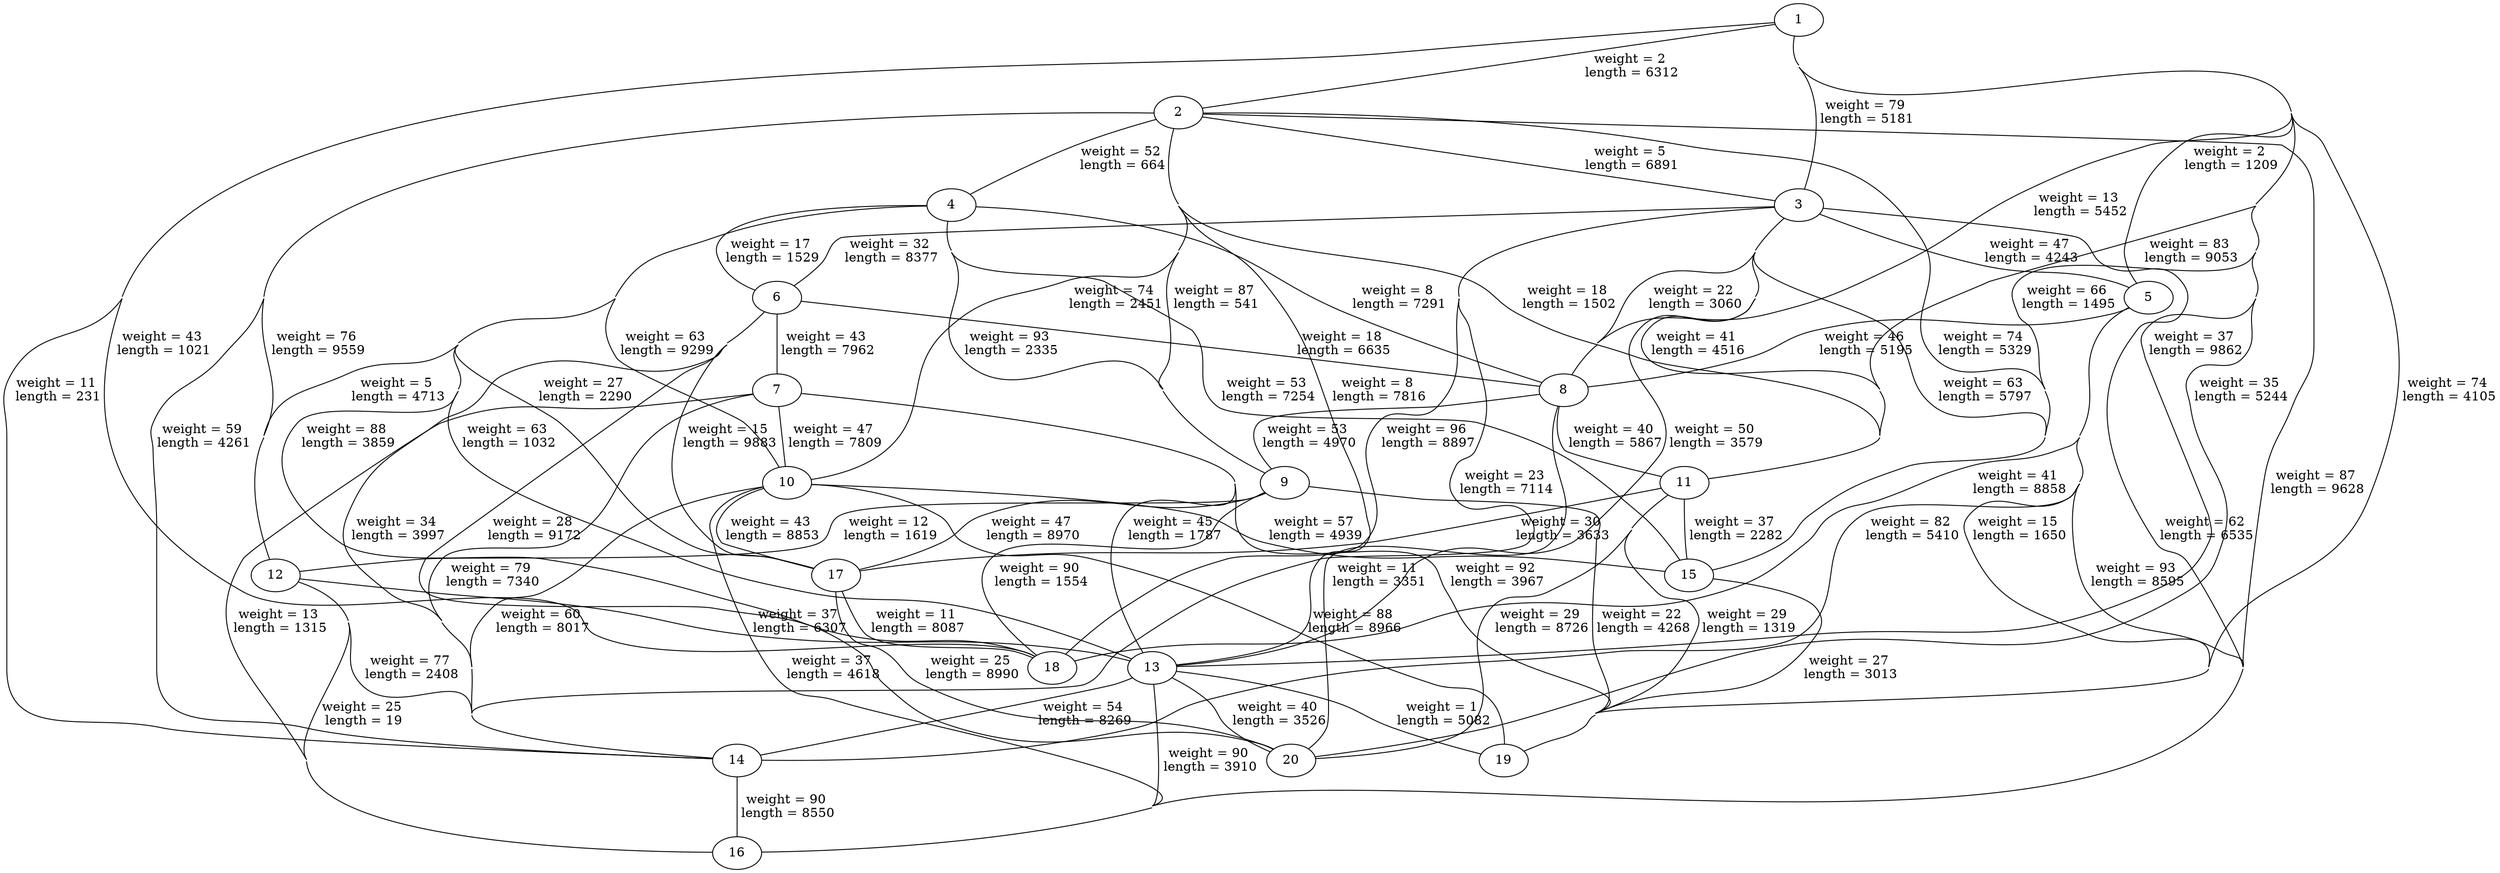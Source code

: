 // Graph visualisation
graph "Graph" {
	graph [concentrate=True]
	1
	2
	3
	4
	5
	6
	7
	8
	9
	10
	11
	12
	13
	14
	15
	16
	17
	18
	19
	20
	1 -- 2 [label="weight = 2
 length = 6312" weight=2]
	1 -- 19 [label="weight = 74
 length = 4105" weight=74]
	1 -- 13 [label="weight = 37
 length = 9862" weight=37]
	1 -- 5 [label="weight = 2
 length = 1209" weight=2]
	1 -- 3 [label="weight = 79
 length = 5181" weight=79]
	1 -- 11 [label="weight = 83
 length = 9053" weight=83]
	1 -- 18 [label="weight = 43
 length = 1021" weight=43]
	1 -- 14 [label="weight = 11
 length = 231" weight=11]
	1 -- 15 [label="weight = 66
 length = 1495" weight=66]
	1 -- 20 [label="weight = 35
 length = 5244" weight=35]
	1 -- 8 [label="weight = 13
 length = 5452" weight=13]
	2 -- 3 [label="weight = 5
 length = 6891" weight=5]
	2 -- 4 [label="weight = 52
 length = 664" weight=52]
	2 -- 12 [label="weight = 76
 length = 9559" weight=76]
	2 -- 13 [label="weight = 8
 length = 7816" weight=8]
	2 -- 15 [label="weight = 74
 length = 5329" weight=74]
	2 -- 16 [label="weight = 87
 length = 9628" weight=87]
	2 -- 11 [label="weight = 18
 length = 1502" weight=18]
	2 -- 9 [label="weight = 87
 length = 541" weight=87]
	2 -- 14 [label="weight = 59
 length = 4261" weight=59]
	2 -- 10 [label="weight = 74
 length = 2451" weight=74]
	3 -- 5 [label="weight = 47
 length = 4243" weight=47]
	3 -- 6 [label="weight = 32
 length = 8377" weight=32]
	3 -- 13 [label="weight = 50
 length = 3579" weight=50]
	3 -- 15 [label="weight = 63
 length = 5797" weight=63]
	3 -- 14 [label="weight = 23
 length = 7114" weight=23]
	3 -- 16 [label="weight = 62
 length = 6535" weight=62]
	3 -- 18 [label="weight = 96
 length = 8897" weight=96]
	3 -- 8 [label="weight = 22
 length = 3060" weight=22]
	3 -- 11 [label="weight = 41
 length = 4516" weight=41]
	4 -- 17 [label="weight = 27
 length = 2290" weight=27]
	4 -- 15 [label="weight = 53
 length = 7254" weight=53]
	4 -- 6 [label="weight = 17
 length = 1529" weight=17]
	4 -- 13 [label="weight = 63
 length = 1032" weight=63]
	4 -- 10 [label="weight = 63
 length = 9299" weight=63]
	4 -- 9 [label="weight = 93
 length = 2335" weight=93]
	4 -- 12 [label="weight = 5
 length = 4713" weight=5]
	4 -- 8 [label="weight = 8
 length = 7291" weight=8]
	4 -- 18 [label="weight = 88
 length = 3859" weight=88]
	5 -- 14 [label="weight = 82
 length = 5410" weight=82]
	5 -- 19 [label="weight = 15
 length = 1650" weight=15]
	5 -- 8 [label="weight = 46
 length = 5195" weight=46]
	5 -- 18 [label="weight = 41
 length = 8858" weight=41]
	5 -- 16 [label="weight = 93
 length = 8595" weight=93]
	6 -- 7 [label="weight = 43
 length = 7962" weight=43]
	6 -- 8 [label="weight = 18
 length = 6635" weight=18]
	6 -- 20 [label="weight = 28
 length = 9172" weight=28]
	6 -- 14 [label="weight = 34
 length = 3997" weight=34]
	6 -- 17 [label="weight = 15
 length = 9883" weight=15]
	7 -- 10 [label="weight = 47
 length = 7809" weight=47]
	7 -- 14 [label="weight = 79
 length = 7340" weight=79]
	7 -- 13 [label="weight = 45
 length = 1787" weight=45]
	7 -- 19 [label="weight = 92
 length = 3967" weight=92]
	7 -- 16 [label="weight = 13
 length = 1315" weight=13]
	8 -- 9 [label="weight = 53
 length = 4970" weight=53]
	8 -- 11 [label="weight = 40
 length = 5867" weight=40]
	8 -- 20 [label="weight = 11
 length = 3351" weight=11]
	9 -- 18 [label="weight = 90
 length = 1554" weight=90]
	9 -- 12 [label="weight = 12
 length = 1619" weight=12]
	9 -- 19 [label="weight = 22
 length = 4268" weight=22]
	9 -- 17 [label="weight = 47
 length = 8970" weight=47]
	10 -- 16 [label="weight = 37
 length = 4618" weight=37]
	10 -- 14 [label="weight = 60
 length = 8017" weight=60]
	10 -- 15 [label="weight = 57
 length = 4939" weight=57]
	10 -- 17 [label="weight = 43
 length = 8853" weight=43]
	10 -- 19 [label="weight = 88
 length = 8966" weight=88]
	11 -- 15 [label="weight = 37
 length = 2282" weight=37]
	11 -- 20 [label="weight = 29
 length = 8726" weight=29]
	11 -- 17 [label="weight = 30
 length = 3633" weight=30]
	11 -- 19 [label="weight = 29
 length = 1319" weight=29]
	12 -- 14 [label="weight = 77
 length = 2408" weight=77]
	12 -- 16 [label="weight = 25
 length = 19" weight=25]
	12 -- 13 [label="weight = 37
 length = 6307" weight=37]
	13 -- 14 [label="weight = 54
 length = 8269" weight=54]
	13 -- 19 [label="weight = 1
 length = 5082" weight=1]
	13 -- 16 [label="weight = 90
 length = 3910" weight=90]
	13 -- 20 [label="weight = 40
 length = 3526" weight=40]
	14 -- 16 [label="weight = 90
 length = 8550" weight=90]
	15 -- 19 [label="weight = 27
 length = 3013" weight=27]
	17 -- 20 [label="weight = 25
 length = 8990" weight=25]
	17 -- 18 [label="weight = 11
 length = 8087" weight=11]
}
